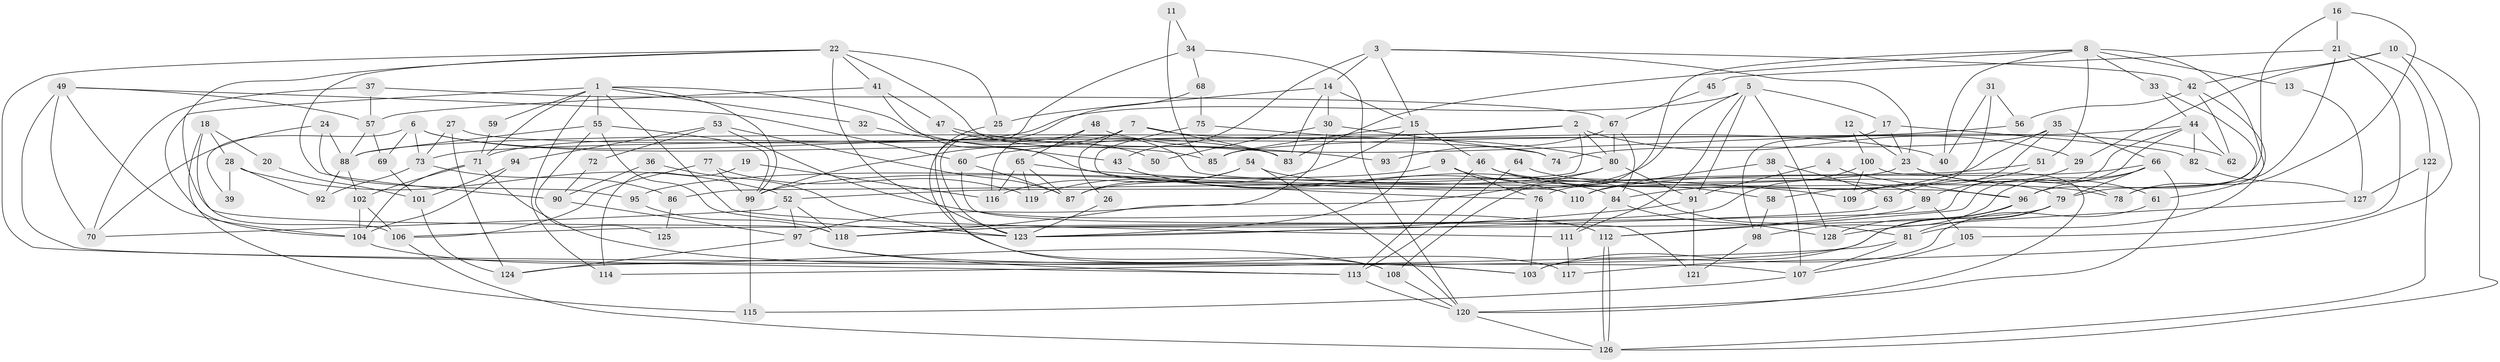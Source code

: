 // coarse degree distribution, {7: 0.078125, 6: 0.234375, 8: 0.125, 4: 0.21875, 3: 0.09375, 5: 0.15625, 10: 0.03125, 2: 0.015625, 9: 0.046875}
// Generated by graph-tools (version 1.1) at 2025/37/03/04/25 23:37:05]
// undirected, 128 vertices, 256 edges
graph export_dot {
  node [color=gray90,style=filled];
  1;
  2;
  3;
  4;
  5;
  6;
  7;
  8;
  9;
  10;
  11;
  12;
  13;
  14;
  15;
  16;
  17;
  18;
  19;
  20;
  21;
  22;
  23;
  24;
  25;
  26;
  27;
  28;
  29;
  30;
  31;
  32;
  33;
  34;
  35;
  36;
  37;
  38;
  39;
  40;
  41;
  42;
  43;
  44;
  45;
  46;
  47;
  48;
  49;
  50;
  51;
  52;
  53;
  54;
  55;
  56;
  57;
  58;
  59;
  60;
  61;
  62;
  63;
  64;
  65;
  66;
  67;
  68;
  69;
  70;
  71;
  72;
  73;
  74;
  75;
  76;
  77;
  78;
  79;
  80;
  81;
  82;
  83;
  84;
  85;
  86;
  87;
  88;
  89;
  90;
  91;
  92;
  93;
  94;
  95;
  96;
  97;
  98;
  99;
  100;
  101;
  102;
  103;
  104;
  105;
  106;
  107;
  108;
  109;
  110;
  111;
  112;
  113;
  114;
  115;
  116;
  117;
  118;
  119;
  120;
  121;
  122;
  123;
  124;
  125;
  126;
  127;
  128;
  1 -- 99;
  1 -- 71;
  1 -- 32;
  1 -- 50;
  1 -- 55;
  1 -- 59;
  1 -- 104;
  1 -- 111;
  1 -- 114;
  2 -- 80;
  2 -- 29;
  2 -- 60;
  2 -- 86;
  2 -- 88;
  3 -- 43;
  3 -- 42;
  3 -- 14;
  3 -- 15;
  3 -- 23;
  4 -- 96;
  4 -- 91;
  5 -- 71;
  5 -- 91;
  5 -- 17;
  5 -- 87;
  5 -- 111;
  5 -- 128;
  6 -- 85;
  6 -- 69;
  6 -- 39;
  6 -- 73;
  6 -- 83;
  7 -- 99;
  7 -- 83;
  7 -- 26;
  7 -- 40;
  8 -- 40;
  8 -- 83;
  8 -- 13;
  8 -- 33;
  8 -- 51;
  8 -- 61;
  8 -- 108;
  9 -- 81;
  9 -- 95;
  9 -- 76;
  10 -- 126;
  10 -- 117;
  10 -- 29;
  10 -- 42;
  11 -- 34;
  11 -- 85;
  12 -- 23;
  12 -- 100;
  13 -- 127;
  14 -- 15;
  14 -- 25;
  14 -- 30;
  14 -- 83;
  15 -- 123;
  15 -- 46;
  15 -- 85;
  15 -- 119;
  16 -- 21;
  16 -- 96;
  16 -- 78;
  17 -- 23;
  17 -- 82;
  17 -- 98;
  18 -- 106;
  18 -- 28;
  18 -- 20;
  18 -- 115;
  19 -- 114;
  19 -- 116;
  20 -- 101;
  21 -- 122;
  21 -- 79;
  21 -- 45;
  21 -- 105;
  22 -- 83;
  22 -- 118;
  22 -- 25;
  22 -- 41;
  22 -- 90;
  22 -- 113;
  22 -- 123;
  23 -- 78;
  23 -- 52;
  23 -- 61;
  24 -- 70;
  24 -- 88;
  24 -- 95;
  25 -- 117;
  26 -- 123;
  27 -- 124;
  27 -- 74;
  27 -- 73;
  28 -- 52;
  28 -- 92;
  28 -- 39;
  29 -- 89;
  30 -- 118;
  30 -- 50;
  30 -- 74;
  31 -- 58;
  31 -- 56;
  31 -- 40;
  32 -- 43;
  33 -- 44;
  33 -- 78;
  34 -- 108;
  34 -- 120;
  34 -- 68;
  35 -- 84;
  35 -- 109;
  35 -- 66;
  35 -- 74;
  36 -- 90;
  36 -- 123;
  37 -- 70;
  37 -- 57;
  37 -- 67;
  38 -- 110;
  38 -- 107;
  38 -- 63;
  41 -- 76;
  41 -- 47;
  41 -- 57;
  42 -- 62;
  42 -- 56;
  42 -- 81;
  43 -- 84;
  43 -- 110;
  44 -- 106;
  44 -- 112;
  44 -- 62;
  44 -- 82;
  44 -- 85;
  45 -- 67;
  46 -- 113;
  46 -- 58;
  46 -- 79;
  47 -- 96;
  47 -- 93;
  48 -- 65;
  48 -- 116;
  48 -- 62;
  49 -- 107;
  49 -- 57;
  49 -- 60;
  49 -- 70;
  49 -- 104;
  51 -- 76;
  51 -- 63;
  52 -- 97;
  52 -- 70;
  52 -- 118;
  53 -- 112;
  53 -- 87;
  53 -- 72;
  53 -- 94;
  54 -- 87;
  54 -- 120;
  54 -- 89;
  54 -- 116;
  55 -- 123;
  55 -- 88;
  55 -- 99;
  55 -- 125;
  56 -- 73;
  57 -- 88;
  57 -- 69;
  58 -- 98;
  59 -- 71;
  60 -- 87;
  60 -- 121;
  61 -- 103;
  63 -- 123;
  64 -- 113;
  64 -- 78;
  65 -- 87;
  65 -- 119;
  65 -- 109;
  65 -- 116;
  66 -- 98;
  66 -- 79;
  66 -- 96;
  66 -- 110;
  66 -- 120;
  67 -- 84;
  67 -- 80;
  67 -- 93;
  68 -- 123;
  68 -- 75;
  69 -- 101;
  71 -- 102;
  71 -- 104;
  71 -- 103;
  72 -- 90;
  73 -- 86;
  73 -- 92;
  75 -- 80;
  75 -- 110;
  76 -- 103;
  77 -- 99;
  77 -- 106;
  77 -- 119;
  79 -- 81;
  79 -- 118;
  79 -- 124;
  80 -- 97;
  80 -- 91;
  80 -- 99;
  81 -- 107;
  81 -- 114;
  82 -- 127;
  84 -- 128;
  84 -- 111;
  86 -- 125;
  88 -- 92;
  88 -- 102;
  89 -- 105;
  89 -- 112;
  90 -- 97;
  91 -- 123;
  91 -- 121;
  94 -- 104;
  94 -- 101;
  95 -- 118;
  96 -- 103;
  96 -- 128;
  97 -- 113;
  97 -- 103;
  97 -- 124;
  98 -- 121;
  99 -- 115;
  100 -- 118;
  100 -- 120;
  100 -- 109;
  101 -- 124;
  102 -- 104;
  102 -- 106;
  104 -- 108;
  105 -- 107;
  106 -- 126;
  107 -- 115;
  108 -- 120;
  111 -- 117;
  112 -- 126;
  112 -- 126;
  113 -- 120;
  120 -- 126;
  122 -- 126;
  122 -- 127;
  127 -- 128;
}
